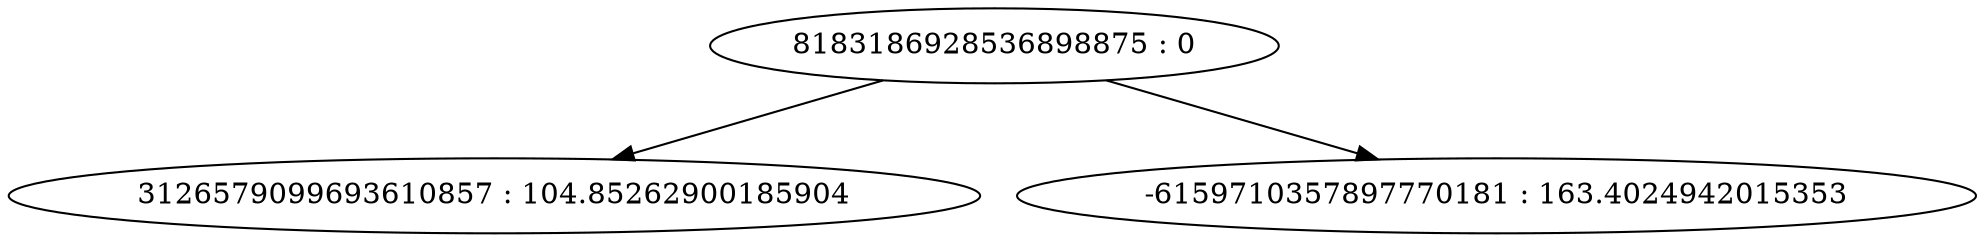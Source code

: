 digraph "debug_plots/tree_2.dot" {
	0 [label="8183186928536898875 : 0"]
	1 [label="3126579099693610857 : 104.85262900185904"]
	2 [label="-6159710357897770181 : 163.4024942015353"]
	0 -> 1
	0 -> 2
}
